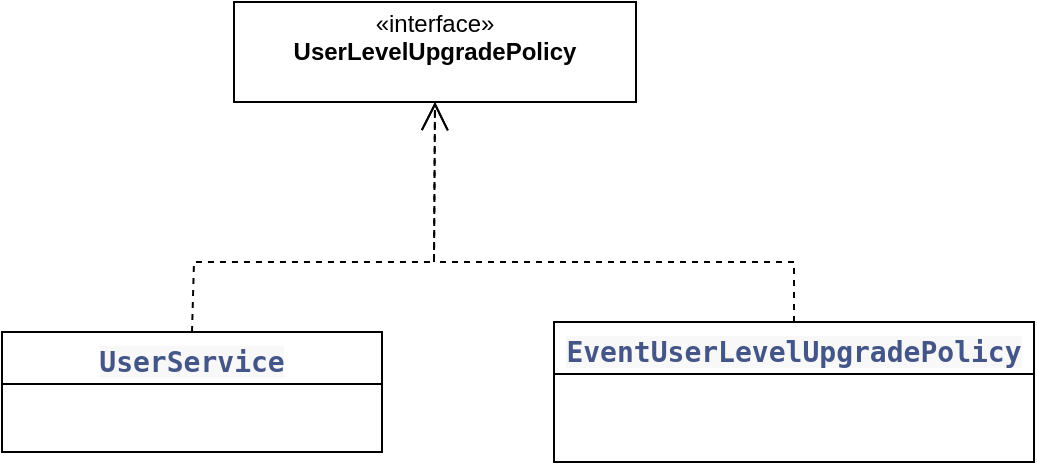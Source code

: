 <mxfile version="24.3.1" type="device">
  <diagram name="페이지-1" id="ZYbA3vh0bnos2M1s2pzV">
    <mxGraphModel dx="1434" dy="780" grid="1" gridSize="10" guides="1" tooltips="1" connect="1" arrows="1" fold="1" page="1" pageScale="1" pageWidth="827" pageHeight="1169" math="0" shadow="0">
      <root>
        <mxCell id="0" />
        <mxCell id="1" parent="0" />
        <mxCell id="z42e_u1oupX9HW_-YG6A-1" value="«interface»&lt;br&gt;&lt;b&gt;UserLevelUpgradePolicy&lt;/b&gt;&lt;div&gt;&lt;b&gt;&lt;br&gt;&lt;/b&gt;&lt;/div&gt;" style="html=1;whiteSpace=wrap;" vertex="1" parent="1">
          <mxGeometry x="340" y="210" width="201" height="50" as="geometry" />
        </mxCell>
        <mxCell id="z42e_u1oupX9HW_-YG6A-2" value="&lt;span style=&quot;color: rgb(68, 85, 136); font-family: &amp;quot;SF Mono&amp;quot;, Menlo, Consolas, Monaco, monospace; font-size: 14px; text-align: start; white-space: pre; background-color: rgb(248, 248, 248);&quot;&gt;UserService&lt;/span&gt;" style="swimlane;fontStyle=1;align=center;verticalAlign=top;childLayout=stackLayout;horizontal=1;startSize=26;horizontalStack=0;resizeParent=1;resizeParentMax=0;resizeLast=0;collapsible=1;marginBottom=0;whiteSpace=wrap;html=1;" vertex="1" parent="1">
          <mxGeometry x="224" y="375" width="190" height="60" as="geometry" />
        </mxCell>
        <mxCell id="z42e_u1oupX9HW_-YG6A-6" value="&lt;span style=&quot;color: rgb(68, 85, 136); font-family: &amp;quot;SF Mono&amp;quot;, Menlo, Consolas, Monaco, monospace; font-size: 14px; text-align: start; white-space: pre; background-color: rgb(248, 248, 248);&quot;&gt;EventUserLevelUpgradePolicy&lt;/span&gt;" style="swimlane;fontStyle=1;align=center;verticalAlign=top;childLayout=stackLayout;horizontal=1;startSize=26;horizontalStack=0;resizeParent=1;resizeParentMax=0;resizeLast=0;collapsible=1;marginBottom=0;whiteSpace=wrap;html=1;" vertex="1" parent="1">
          <mxGeometry x="500" y="370" width="240" height="70" as="geometry" />
        </mxCell>
        <mxCell id="z42e_u1oupX9HW_-YG6A-10" value="" style="endArrow=open;endSize=12;dashed=1;html=1;rounded=0;entryX=0.5;entryY=1;entryDx=0;entryDy=0;exitX=0.5;exitY=0;exitDx=0;exitDy=0;" edge="1" parent="1" source="z42e_u1oupX9HW_-YG6A-2" target="z42e_u1oupX9HW_-YG6A-1">
          <mxGeometry width="160" relative="1" as="geometry">
            <mxPoint x="330" y="400" as="sourcePoint" />
            <mxPoint x="490" y="400" as="targetPoint" />
            <Array as="points">
              <mxPoint x="320" y="340" />
              <mxPoint x="440" y="340" />
            </Array>
          </mxGeometry>
        </mxCell>
        <mxCell id="z42e_u1oupX9HW_-YG6A-11" value="" style="endArrow=open;endSize=12;dashed=1;html=1;rounded=0;exitX=0.5;exitY=0;exitDx=0;exitDy=0;entryX=0.5;entryY=1;entryDx=0;entryDy=0;" edge="1" parent="1" source="z42e_u1oupX9HW_-YG6A-6" target="z42e_u1oupX9HW_-YG6A-1">
          <mxGeometry x="1" y="-71" width="160" relative="1" as="geometry">
            <mxPoint x="329" y="385" as="sourcePoint" />
            <mxPoint x="460" y="270" as="targetPoint" />
            <Array as="points">
              <mxPoint x="620" y="340" />
              <mxPoint x="440" y="340" />
            </Array>
            <mxPoint x="7" y="-7" as="offset" />
          </mxGeometry>
        </mxCell>
      </root>
    </mxGraphModel>
  </diagram>
</mxfile>
